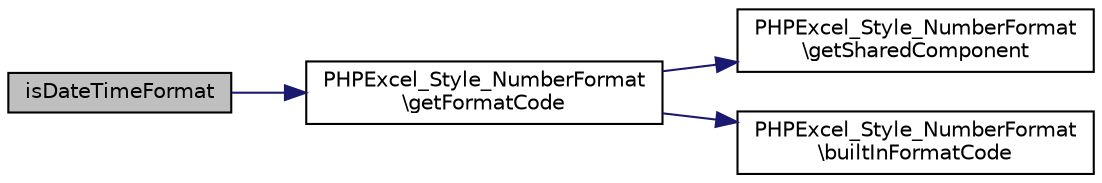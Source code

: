digraph "isDateTimeFormat"
{
  edge [fontname="Helvetica",fontsize="10",labelfontname="Helvetica",labelfontsize="10"];
  node [fontname="Helvetica",fontsize="10",shape=record];
  rankdir="LR";
  Node72 [label="isDateTimeFormat",height=0.2,width=0.4,color="black", fillcolor="grey75", style="filled", fontcolor="black"];
  Node72 -> Node73 [color="midnightblue",fontsize="10",style="solid",fontname="Helvetica"];
  Node73 [label="PHPExcel_Style_NumberFormat\l\\getFormatCode",height=0.2,width=0.4,color="black", fillcolor="white", style="filled",URL="$class_p_h_p_excel___style___number_format.html#af6e07a1b93c978b09ff8e2963d22f7f2"];
  Node73 -> Node74 [color="midnightblue",fontsize="10",style="solid",fontname="Helvetica"];
  Node74 [label="PHPExcel_Style_NumberFormat\l\\getSharedComponent",height=0.2,width=0.4,color="black", fillcolor="white", style="filled",URL="$class_p_h_p_excel___style___number_format.html#a49e6e514d1dce7982e6864942bcb1f5d"];
  Node73 -> Node75 [color="midnightblue",fontsize="10",style="solid",fontname="Helvetica"];
  Node75 [label="PHPExcel_Style_NumberFormat\l\\builtInFormatCode",height=0.2,width=0.4,color="black", fillcolor="white", style="filled",URL="$class_p_h_p_excel___style___number_format.html#a74f1b490c3c15860dd30d4b8fb2e06b6"];
}
